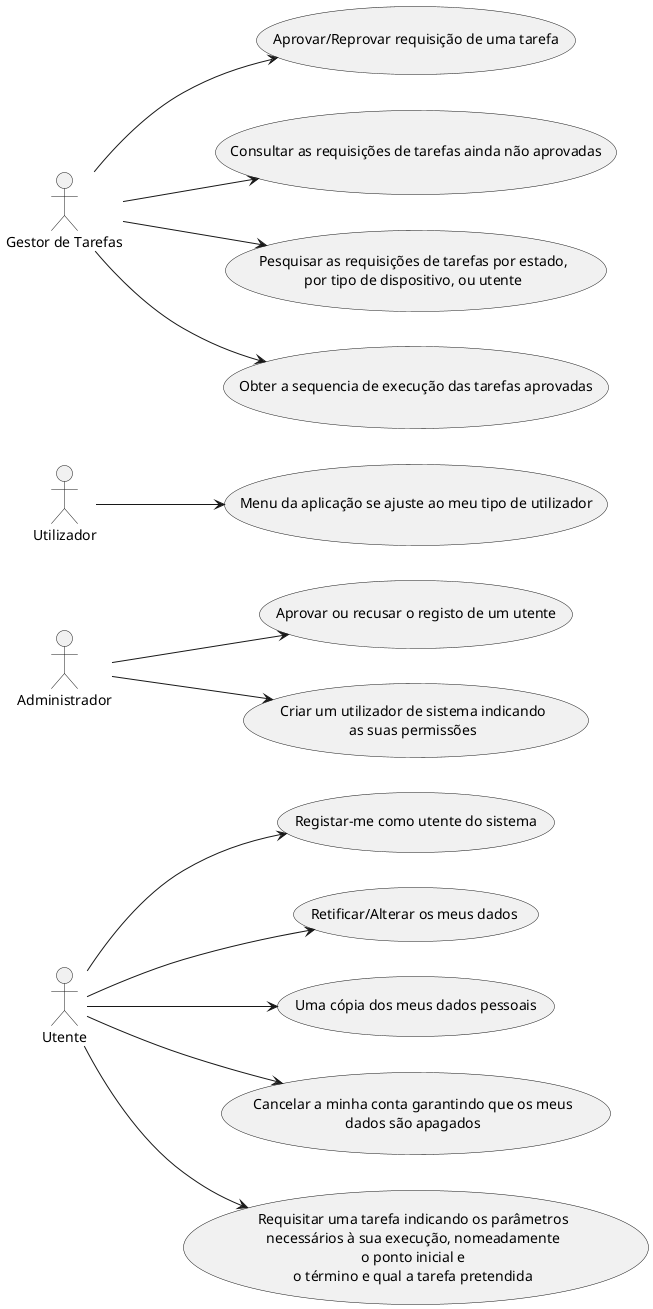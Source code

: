 @startuml
left to right direction

actor "Utente"
actor "Administrador"
actor "Utilizador"
actor "Gestor de Tarefas"

(Utente) --> (Registar-me como utente do sistema)
(Utente) --> (Retificar/Alterar os meus dados)
(Utente) --> (Uma cópia dos meus dados pessoais)
(Utente) --> (Cancelar a minha conta garantindo que os meus\ndados são apagados)
(Utente) --> (Requisitar uma tarefa indicando os parâmetros\nnecessários à sua execução, nomeadamente\no ponto inicial e\no término e qual a tarefa pretendida)

(Administrador) --> (Aprovar ou recusar o registo de um utente)
(Administrador) --> (Criar um utilizador de sistema indicando\nas suas permissões)

(Utilizador) --> (Menu da aplicação se ajuste ao meu tipo de utilizador)

(Gestor de Tarefas) --> (Aprovar/Reprovar requisição de uma tarefa)
(Gestor de Tarefas) --> (Consultar as requisições de tarefas ainda não aprovadas)
(Gestor de Tarefas) --> (Pesquisar as requisições de tarefas por estado,\npor tipo de dispositivo, ou utente)
(Gestor de Tarefas) --> (Obter a sequencia de execução das tarefas aprovadas)






@enduml


